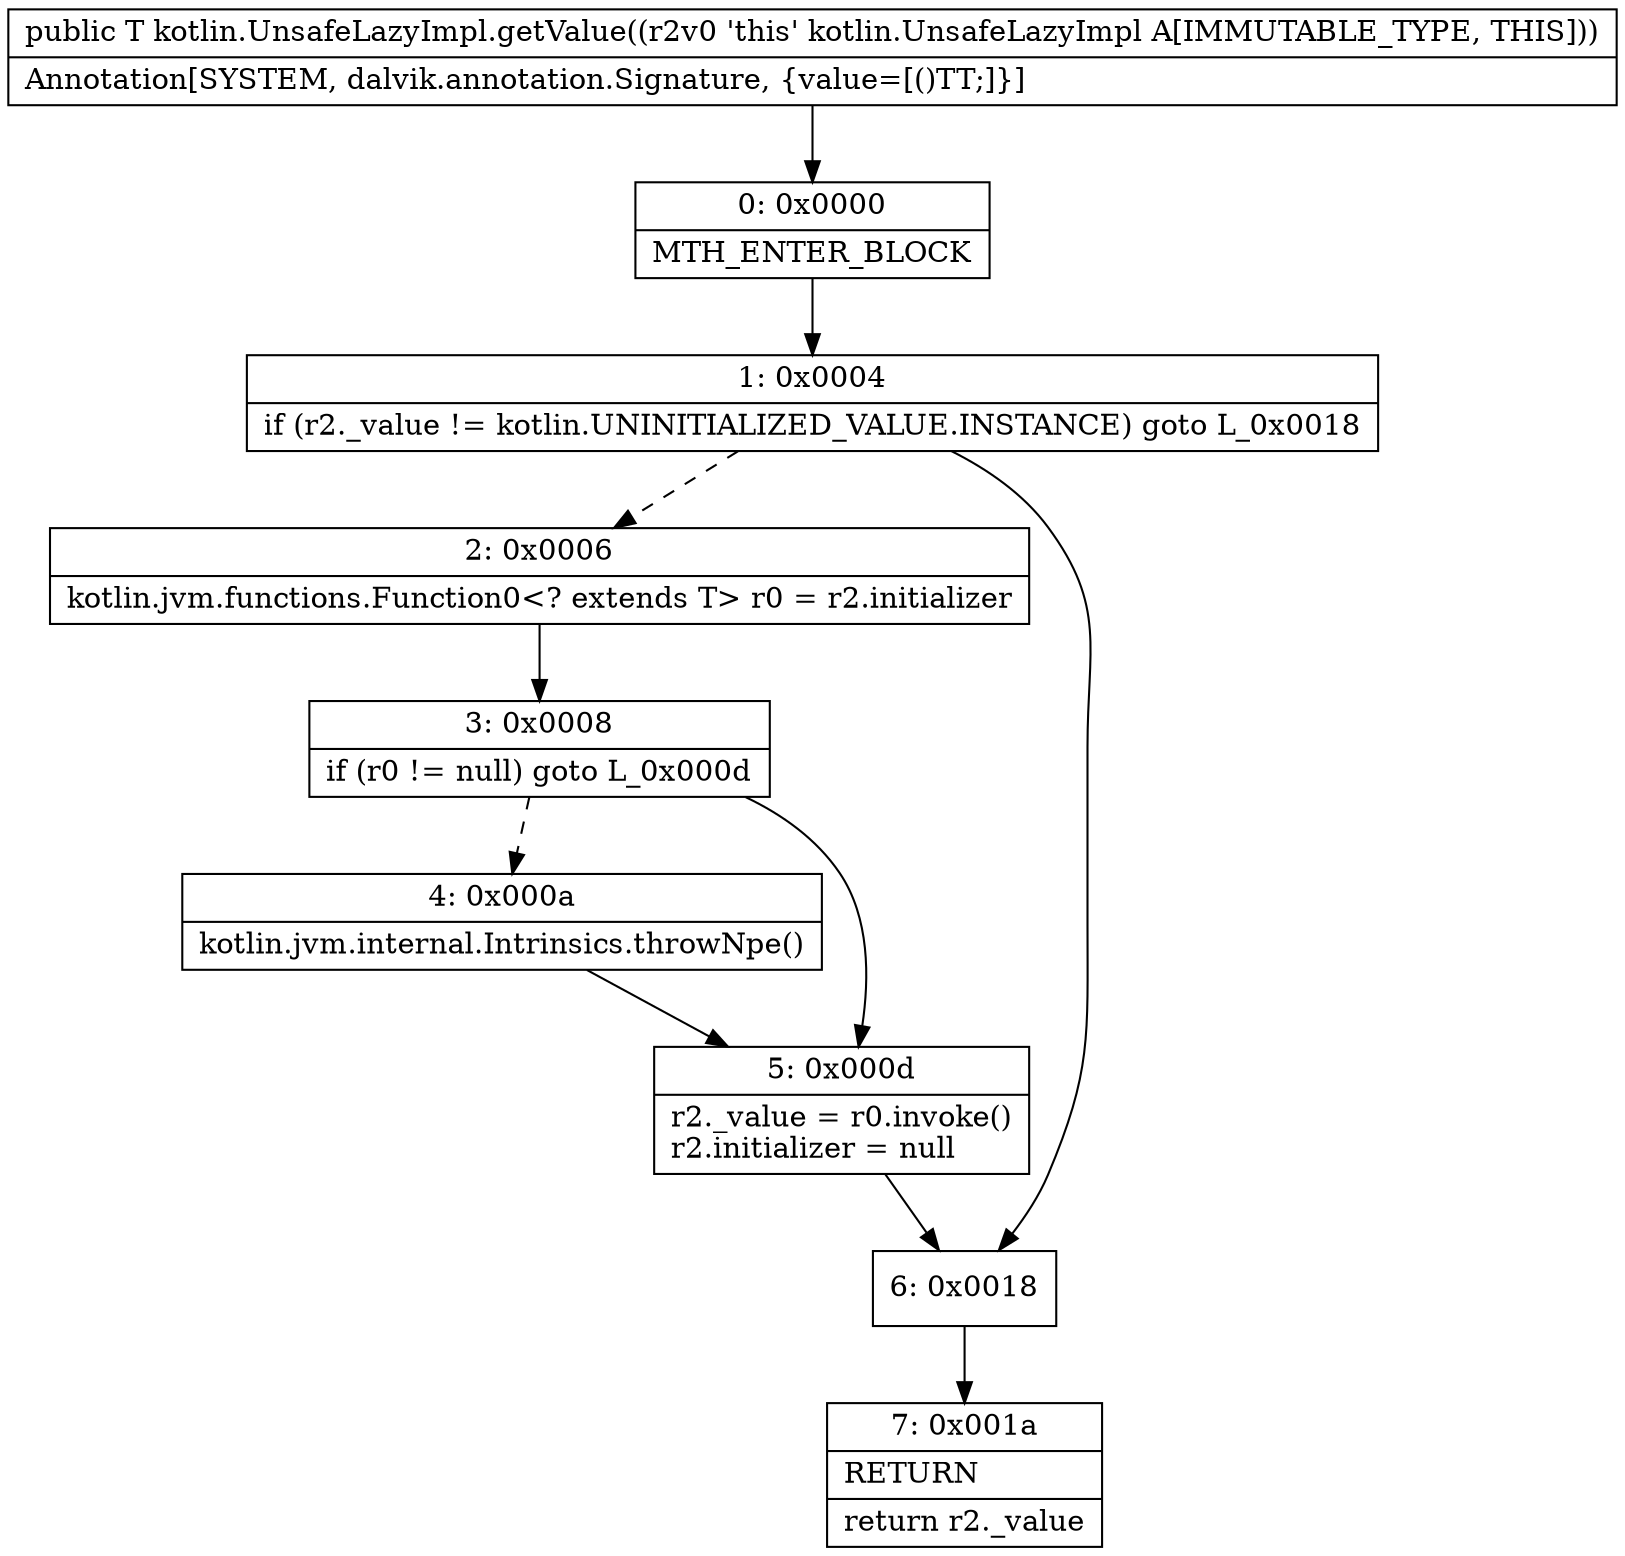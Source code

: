 digraph "CFG forkotlin.UnsafeLazyImpl.getValue()Ljava\/lang\/Object;" {
Node_0 [shape=record,label="{0\:\ 0x0000|MTH_ENTER_BLOCK\l}"];
Node_1 [shape=record,label="{1\:\ 0x0004|if (r2._value != kotlin.UNINITIALIZED_VALUE.INSTANCE) goto L_0x0018\l}"];
Node_2 [shape=record,label="{2\:\ 0x0006|kotlin.jvm.functions.Function0\<? extends T\> r0 = r2.initializer\l}"];
Node_3 [shape=record,label="{3\:\ 0x0008|if (r0 != null) goto L_0x000d\l}"];
Node_4 [shape=record,label="{4\:\ 0x000a|kotlin.jvm.internal.Intrinsics.throwNpe()\l}"];
Node_5 [shape=record,label="{5\:\ 0x000d|r2._value = r0.invoke()\lr2.initializer = null\l}"];
Node_6 [shape=record,label="{6\:\ 0x0018}"];
Node_7 [shape=record,label="{7\:\ 0x001a|RETURN\l|return r2._value\l}"];
MethodNode[shape=record,label="{public T kotlin.UnsafeLazyImpl.getValue((r2v0 'this' kotlin.UnsafeLazyImpl A[IMMUTABLE_TYPE, THIS]))  | Annotation[SYSTEM, dalvik.annotation.Signature, \{value=[()TT;]\}]\l}"];
MethodNode -> Node_0;
Node_0 -> Node_1;
Node_1 -> Node_2[style=dashed];
Node_1 -> Node_6;
Node_2 -> Node_3;
Node_3 -> Node_4[style=dashed];
Node_3 -> Node_5;
Node_4 -> Node_5;
Node_5 -> Node_6;
Node_6 -> Node_7;
}

